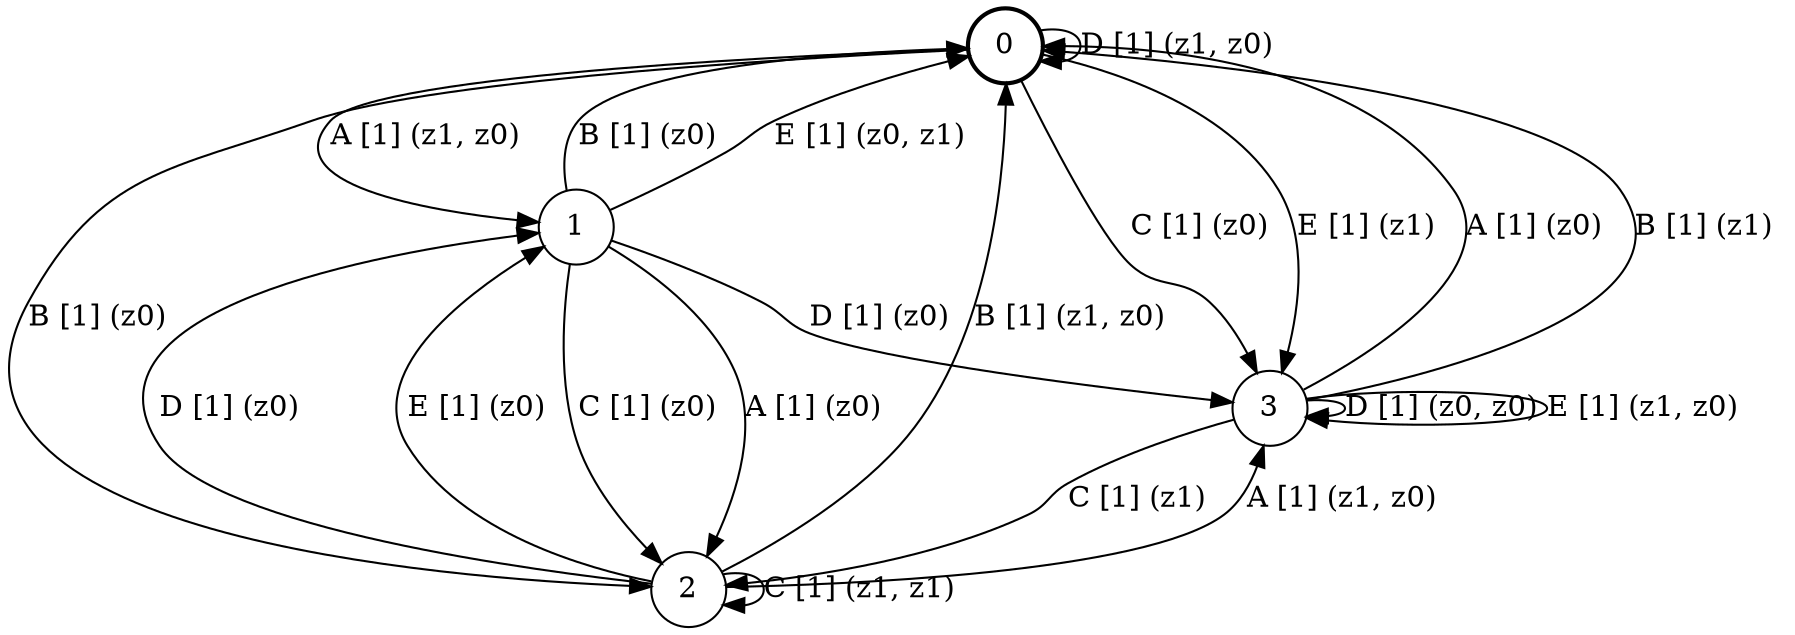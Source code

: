 # generated file, don't try to modify
# command: dot -Tpng <filename> > tree.png
digraph Automaton {
    node [shape = circle];
    0 [style = "bold"];
    0 -> 1 [label = "A [1] (z1, z0) "];
    0 -> 2 [label = "B [1] (z0) "];
    0 -> 3 [label = "C [1] (z0) "];
    0 -> 0 [label = "D [1] (z1, z0) "];
    0 -> 3 [label = "E [1] (z1) "];
    1 -> 2 [label = "A [1] (z0) "];
    1 -> 0 [label = "B [1] (z0) "];
    1 -> 2 [label = "C [1] (z0) "];
    1 -> 3 [label = "D [1] (z0) "];
    1 -> 0 [label = "E [1] (z0, z1) "];
    2 -> 3 [label = "A [1] (z1, z0) "];
    2 -> 0 [label = "B [1] (z1, z0) "];
    2 -> 2 [label = "C [1] (z1, z1) "];
    2 -> 1 [label = "D [1] (z0) "];
    2 -> 1 [label = "E [1] (z0) "];
    3 -> 0 [label = "A [1] (z0) "];
    3 -> 0 [label = "B [1] (z1) "];
    3 -> 2 [label = "C [1] (z1) "];
    3 -> 3 [label = "D [1] (z0, z0) "];
    3 -> 3 [label = "E [1] (z1, z0) "];
}
